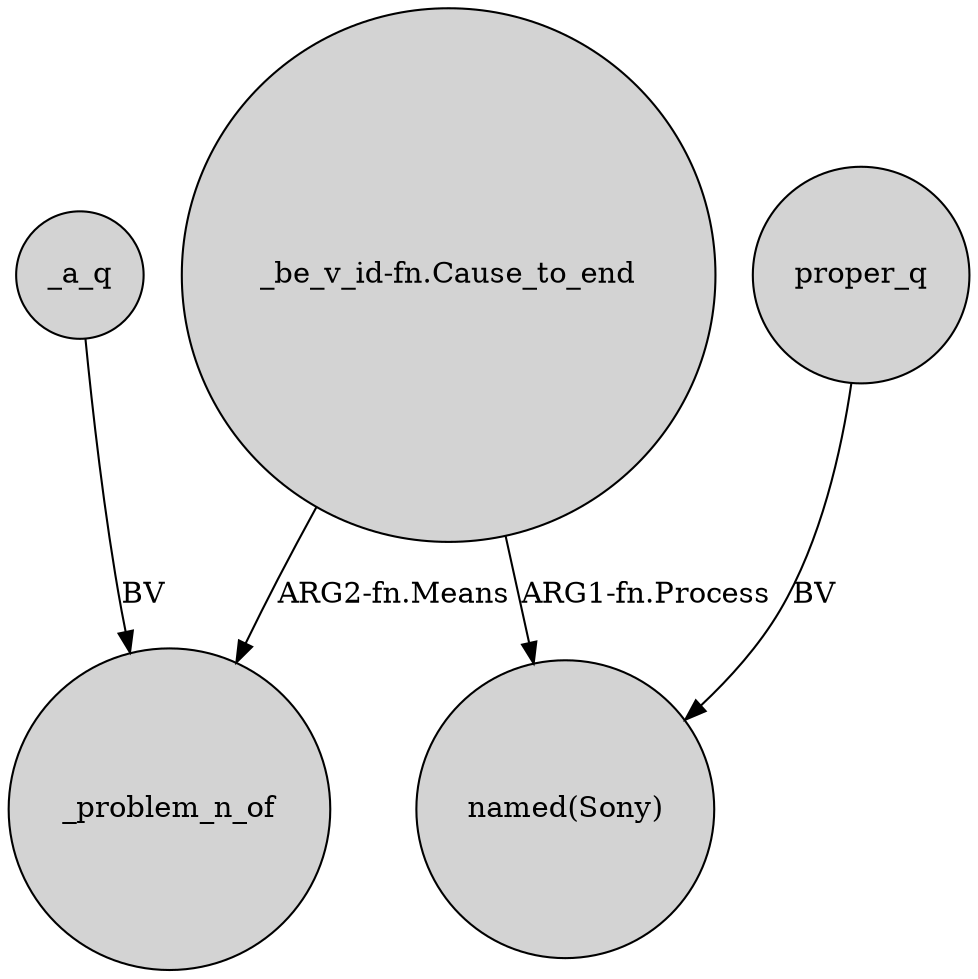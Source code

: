 digraph {
	node [shape=circle style=filled]
	_a_q -> _problem_n_of [label=BV]
	"_be_v_id-fn.Cause_to_end" -> _problem_n_of [label="ARG2-fn.Means"]
	proper_q -> "named(Sony)" [label=BV]
	"_be_v_id-fn.Cause_to_end" -> "named(Sony)" [label="ARG1-fn.Process"]
}
